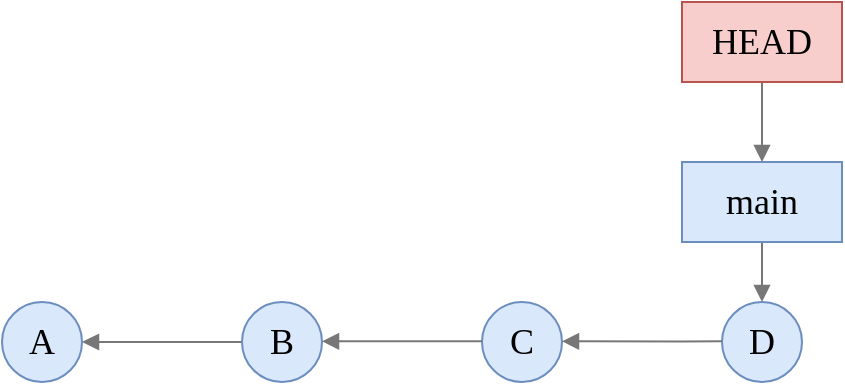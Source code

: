 <mxfile version="28.0.6" pages="8">
  <diagram name="git-tree-example" id="1dVav0qIWEPeHqKjiDFk">
    <mxGraphModel dx="674" dy="399" grid="1" gridSize="10" guides="1" tooltips="1" connect="1" arrows="1" fold="1" page="1" pageScale="1" pageWidth="1169" pageHeight="827" background="none" math="0" shadow="0">
      <root>
        <mxCell id="0" />
        <mxCell id="1" parent="0" />
        <mxCell id="3dryHKgh4KYxYCQUs076-1" value="" style="edgeStyle=orthogonalEdgeStyle;rounded=0;orthogonalLoop=1;jettySize=auto;html=1;fontFamily=Source Han Sans;fontSize=12;fontColor=default;startArrow=block;startFill=1;endArrow=none;endFill=0;strokeColor=light-dark(#777777,#777777);align=center;verticalAlign=middle;labelBackgroundColor=default;fillColor=none;" edge="1" parent="1" source="3dryHKgh4KYxYCQUs076-2" target="3dryHKgh4KYxYCQUs076-5">
          <mxGeometry relative="1" as="geometry" />
        </mxCell>
        <mxCell id="3dryHKgh4KYxYCQUs076-2" value="&lt;font&gt;A&lt;/font&gt;" style="ellipse;whiteSpace=wrap;html=1;fillColor=#dae8fc;strokeColor=#6c8ebf;gradientColor=none;fontFamily=Source Han Sans;horizontal=1;spacing=2;fontSize=18;" vertex="1" parent="1">
          <mxGeometry x="520" y="430" width="40" height="40" as="geometry" />
        </mxCell>
        <mxCell id="3dryHKgh4KYxYCQUs076-3" style="edgeStyle=orthogonalEdgeStyle;rounded=0;orthogonalLoop=1;jettySize=auto;html=1;exitX=0.5;exitY=0;exitDx=0;exitDy=0;entryX=0.5;entryY=1;entryDx=0;entryDy=0;fontFamily=Source Han Sans;fontSize=12;fontColor=default;strokeColor=light-dark(#777777,#777777);align=center;verticalAlign=middle;labelBackgroundColor=default;startArrow=block;startFill=1;endArrow=none;endFill=0;fillColor=none;" edge="1" parent="1" source="3dryHKgh4KYxYCQUs076-7" target="3dryHKgh4KYxYCQUs076-4">
          <mxGeometry relative="1" as="geometry" />
        </mxCell>
        <mxCell id="3dryHKgh4KYxYCQUs076-4" value="main" style="whiteSpace=wrap;html=1;fontFamily=Source Han Sans;fillColor=#dae8fc;strokeColor=#6c8ebf;gradientColor=none;spacing=2;fontSize=18;" vertex="1" parent="1">
          <mxGeometry x="860" y="360" width="80" height="40" as="geometry" />
        </mxCell>
        <mxCell id="3dryHKgh4KYxYCQUs076-5" value="B" style="ellipse;whiteSpace=wrap;html=1;fillColor=#dae8fc;strokeColor=#6c8ebf;gradientColor=none;fontFamily=Source Han Sans;horizontal=1;spacing=2;fontSize=18;" vertex="1" parent="1">
          <mxGeometry x="640" y="430" width="40" height="40" as="geometry" />
        </mxCell>
        <mxCell id="3dryHKgh4KYxYCQUs076-6" value="C" style="ellipse;whiteSpace=wrap;html=1;fillColor=#dae8fc;strokeColor=#6c8ebf;gradientColor=none;fontFamily=Source Han Sans;horizontal=1;spacing=2;fontSize=18;" vertex="1" parent="1">
          <mxGeometry x="760" y="430" width="40" height="40" as="geometry" />
        </mxCell>
        <mxCell id="3dryHKgh4KYxYCQUs076-7" value="D" style="ellipse;whiteSpace=wrap;html=1;fillColor=#dae8fc;strokeColor=#6c8ebf;gradientColor=none;fontFamily=Source Han Sans;horizontal=1;spacing=2;fontSize=18;" vertex="1" parent="1">
          <mxGeometry x="880" y="430" width="40" height="40" as="geometry" />
        </mxCell>
        <mxCell id="3dryHKgh4KYxYCQUs076-8" value="" style="edgeStyle=orthogonalEdgeStyle;rounded=0;orthogonalLoop=1;jettySize=auto;html=1;fontFamily=Source Han Sans;fontSize=12;fontColor=default;startArrow=block;startFill=1;endArrow=none;endFill=0;strokeColor=light-dark(#777777,#777777);align=center;verticalAlign=middle;labelBackgroundColor=default;fillColor=none;" edge="1" parent="1">
          <mxGeometry relative="1" as="geometry">
            <mxPoint x="680" y="449.66" as="sourcePoint" />
            <mxPoint x="760" y="449.66" as="targetPoint" />
          </mxGeometry>
        </mxCell>
        <mxCell id="3dryHKgh4KYxYCQUs076-9" value="" style="edgeStyle=orthogonalEdgeStyle;rounded=0;orthogonalLoop=1;jettySize=auto;html=1;fontFamily=Source Han Sans;fontSize=12;fontColor=default;startArrow=block;startFill=1;endArrow=none;endFill=0;strokeColor=light-dark(#777777,#777777);align=center;verticalAlign=middle;labelBackgroundColor=default;fillColor=none;" edge="1" parent="1">
          <mxGeometry relative="1" as="geometry">
            <mxPoint x="800" y="449.66" as="sourcePoint" />
            <mxPoint x="880" y="449.66" as="targetPoint" />
            <Array as="points">
              <mxPoint x="860" y="449.66" />
              <mxPoint x="860" y="449.66" />
            </Array>
          </mxGeometry>
        </mxCell>
        <mxCell id="3dryHKgh4KYxYCQUs076-10" style="edgeStyle=orthogonalEdgeStyle;rounded=0;orthogonalLoop=1;jettySize=auto;html=1;fontFamily=Source Han Sans;fontSize=12;fontColor=default;strokeColor=light-dark(#777777,#777777);align=center;verticalAlign=middle;labelBackgroundColor=default;startArrow=block;startFill=1;endArrow=none;endFill=0;fillColor=none;exitX=0.5;exitY=0;exitDx=0;exitDy=0;" edge="1" parent="1" source="3dryHKgh4KYxYCQUs076-4" target="3dryHKgh4KYxYCQUs076-11">
          <mxGeometry relative="1" as="geometry" />
        </mxCell>
        <mxCell id="3dryHKgh4KYxYCQUs076-11" value="HEAD" style="rounded=0;whiteSpace=wrap;html=1;align=center;verticalAlign=middle;spacing=2;fontFamily=Source Han Sans;fontSize=18;fillColor=#f8cecc;strokeColor=#b85450;" vertex="1" parent="1">
          <mxGeometry x="860" y="280" width="80" height="40" as="geometry" />
        </mxCell>
      </root>
    </mxGraphModel>
  </diagram>
  <diagram name="git-tree-new-branch" id="qNCQV1yE8bbX4KfwaqgK">
    <mxGraphModel dx="809" dy="479" grid="1" gridSize="10" guides="1" tooltips="1" connect="1" arrows="1" fold="1" page="1" pageScale="1" pageWidth="1169" pageHeight="827" background="none" math="0" shadow="0">
      <root>
        <mxCell id="ZKJb3Ks1QrBoUfyLxAb3-0" />
        <mxCell id="ZKJb3Ks1QrBoUfyLxAb3-1" parent="ZKJb3Ks1QrBoUfyLxAb3-0" />
        <mxCell id="l7o-U9BmdxdqW-MtB8Id-2" value="" style="edgeStyle=orthogonalEdgeStyle;rounded=0;orthogonalLoop=1;jettySize=auto;html=1;fontFamily=Source Han Sans;fontSize=12;fontColor=default;startArrow=block;startFill=1;endArrow=none;endFill=0;fillColor=none;strokeColor=light-dark(#777777,#777777);" edge="1" parent="ZKJb3Ks1QrBoUfyLxAb3-1" source="l7o-U9BmdxdqW-MtB8Id-3" target="l7o-U9BmdxdqW-MtB8Id-6">
          <mxGeometry relative="1" as="geometry" />
        </mxCell>
        <mxCell id="l7o-U9BmdxdqW-MtB8Id-3" value="&lt;font&gt;A&lt;/font&gt;" style="ellipse;whiteSpace=wrap;html=1;fillColor=#dae8fc;strokeColor=#6c8ebf;gradientColor=none;fontFamily=Source Han Sans;horizontal=1;spacing=2;fontSize=18;" vertex="1" parent="ZKJb3Ks1QrBoUfyLxAb3-1">
          <mxGeometry x="390" y="434" width="40" height="40" as="geometry" />
        </mxCell>
        <mxCell id="l7o-U9BmdxdqW-MtB8Id-4" style="edgeStyle=orthogonalEdgeStyle;rounded=0;orthogonalLoop=1;jettySize=auto;html=1;exitX=0.5;exitY=0;exitDx=0;exitDy=0;entryX=0.5;entryY=1;entryDx=0;entryDy=0;fontFamily=Source Han Sans;fontSize=12;fontColor=default;strokeColor=light-dark(#777777,#777777);align=center;verticalAlign=middle;labelBackgroundColor=default;startArrow=block;startFill=1;endArrow=none;endFill=0;fillColor=none;" edge="1" parent="ZKJb3Ks1QrBoUfyLxAb3-1" source="l7o-U9BmdxdqW-MtB8Id-8" target="l7o-U9BmdxdqW-MtB8Id-5">
          <mxGeometry relative="1" as="geometry" />
        </mxCell>
        <mxCell id="l7o-U9BmdxdqW-MtB8Id-5" value="main" style="whiteSpace=wrap;html=1;fontFamily=Source Han Sans;fillColor=#dae8fc;strokeColor=#6c8ebf;gradientColor=none;spacing=2;fontSize=18;" vertex="1" parent="ZKJb3Ks1QrBoUfyLxAb3-1">
          <mxGeometry x="730" y="364" width="80" height="40" as="geometry" />
        </mxCell>
        <mxCell id="l7o-U9BmdxdqW-MtB8Id-6" value="B" style="ellipse;whiteSpace=wrap;html=1;fillColor=#dae8fc;strokeColor=#6c8ebf;gradientColor=none;fontFamily=Source Han Sans;horizontal=1;spacing=2;fontSize=18;" vertex="1" parent="ZKJb3Ks1QrBoUfyLxAb3-1">
          <mxGeometry x="510" y="434" width="40" height="40" as="geometry" />
        </mxCell>
        <mxCell id="l7o-U9BmdxdqW-MtB8Id-7" value="C" style="ellipse;whiteSpace=wrap;html=1;fillColor=#dae8fc;strokeColor=#6c8ebf;gradientColor=none;fontFamily=Source Han Sans;horizontal=1;spacing=2;fontSize=18;" vertex="1" parent="ZKJb3Ks1QrBoUfyLxAb3-1">
          <mxGeometry x="630" y="434" width="40" height="40" as="geometry" />
        </mxCell>
        <mxCell id="l7o-U9BmdxdqW-MtB8Id-8" value="D" style="ellipse;whiteSpace=wrap;html=1;fillColor=#dae8fc;strokeColor=#6c8ebf;gradientColor=none;fontFamily=Source Han Sans;horizontal=1;spacing=2;fontSize=18;" vertex="1" parent="ZKJb3Ks1QrBoUfyLxAb3-1">
          <mxGeometry x="750" y="434" width="40" height="40" as="geometry" />
        </mxCell>
        <mxCell id="l7o-U9BmdxdqW-MtB8Id-9" value="" style="edgeStyle=orthogonalEdgeStyle;rounded=0;orthogonalLoop=1;jettySize=auto;html=1;fontFamily=Source Han Sans;fontSize=12;fontColor=default;startArrow=block;startFill=1;endArrow=none;endFill=0;strokeColor=light-dark(#777777,#777777);align=center;verticalAlign=middle;labelBackgroundColor=default;fillColor=none;" edge="1" parent="ZKJb3Ks1QrBoUfyLxAb3-1">
          <mxGeometry relative="1" as="geometry">
            <mxPoint x="550" y="453.66" as="sourcePoint" />
            <mxPoint x="630" y="453.66" as="targetPoint" />
          </mxGeometry>
        </mxCell>
        <mxCell id="l7o-U9BmdxdqW-MtB8Id-10" value="" style="edgeStyle=orthogonalEdgeStyle;rounded=0;orthogonalLoop=1;jettySize=auto;html=1;fontFamily=Source Han Sans;fontSize=12;fontColor=default;startArrow=block;startFill=1;endArrow=none;endFill=0;strokeColor=light-dark(#777777,#777777);align=center;verticalAlign=middle;labelBackgroundColor=default;fillColor=none;" edge="1" parent="ZKJb3Ks1QrBoUfyLxAb3-1">
          <mxGeometry relative="1" as="geometry">
            <mxPoint x="670" y="453.66" as="sourcePoint" />
            <mxPoint x="750" y="453.66" as="targetPoint" />
            <Array as="points">
              <mxPoint x="730" y="453.66" />
              <mxPoint x="730" y="453.66" />
            </Array>
          </mxGeometry>
        </mxCell>
        <mxCell id="l7o-U9BmdxdqW-MtB8Id-11" style="edgeStyle=orthogonalEdgeStyle;rounded=0;orthogonalLoop=1;jettySize=auto;html=1;fontFamily=Source Han Sans;fontSize=12;fontColor=default;strokeColor=light-dark(#777777,#777777);align=center;verticalAlign=middle;labelBackgroundColor=default;startArrow=block;startFill=1;endArrow=none;endFill=0;fillColor=none;entryX=0.5;entryY=1;entryDx=0;entryDy=0;exitX=0.5;exitY=0;exitDx=0;exitDy=0;" edge="1" parent="ZKJb3Ks1QrBoUfyLxAb3-1" source="l7o-U9BmdxdqW-MtB8Id-5" target="l7o-U9BmdxdqW-MtB8Id-12">
          <mxGeometry relative="1" as="geometry">
            <mxPoint x="790" y="350" as="sourcePoint" />
            <mxPoint x="760" y="340" as="targetPoint" />
            <Array as="points" />
          </mxGeometry>
        </mxCell>
        <mxCell id="l7o-U9BmdxdqW-MtB8Id-12" value="HEAD" style="rounded=0;whiteSpace=wrap;html=1;align=center;verticalAlign=middle;spacing=2;fontFamily=Source Han Sans;fontSize=18;fillColor=#f8cecc;strokeColor=#b85450;" vertex="1" parent="ZKJb3Ks1QrBoUfyLxAb3-1">
          <mxGeometry x="730" y="284" width="80" height="40" as="geometry" />
        </mxCell>
        <mxCell id="6zn16mgQZb2hE2SnyJ0N-0" style="edgeStyle=orthogonalEdgeStyle;rounded=0;orthogonalLoop=1;jettySize=auto;html=1;fontFamily=Source Han Sans;fontSize=12;fontColor=default;strokeColor=light-dark(#777777,#777777);align=center;verticalAlign=middle;labelBackgroundColor=default;startArrow=block;startFill=1;endArrow=none;endFill=0;fillColor=none;exitX=0.5;exitY=1;exitDx=0;exitDy=0;" edge="1" parent="ZKJb3Ks1QrBoUfyLxAb3-1" source="l7o-U9BmdxdqW-MtB8Id-8" target="6zn16mgQZb2hE2SnyJ0N-1">
          <mxGeometry relative="1" as="geometry">
            <mxPoint x="770" y="474" as="sourcePoint" />
          </mxGeometry>
        </mxCell>
        <mxCell id="6zn16mgQZb2hE2SnyJ0N-1" value="dev" style="whiteSpace=wrap;html=1;fontFamily=Source Han Sans;fillColor=#dae8fc;strokeColor=#6c8ebf;gradientColor=none;spacing=2;fontSize=18;rounded=0;" vertex="1" parent="ZKJb3Ks1QrBoUfyLxAb3-1">
          <mxGeometry x="730" y="504" width="80" height="40" as="geometry" />
        </mxCell>
      </root>
    </mxGraphModel>
  </diagram>
  <diagram name="git-tree-new-branch-2" id="qNefksQB4roNk4mQb5hZ">
    <mxGraphModel dx="1011" dy="598" grid="1" gridSize="10" guides="1" tooltips="1" connect="1" arrows="1" fold="1" page="1" pageScale="1" pageWidth="1169" pageHeight="827" background="none" math="0" shadow="0">
      <root>
        <mxCell id="zkgcwBCNn9rdixiOf7sj-0" />
        <mxCell id="zkgcwBCNn9rdixiOf7sj-1" parent="zkgcwBCNn9rdixiOf7sj-0" />
        <mxCell id="zkgcwBCNn9rdixiOf7sj-2" value="" style="edgeStyle=orthogonalEdgeStyle;rounded=0;orthogonalLoop=1;jettySize=auto;html=1;fontFamily=Source Han Sans;fontSize=12;fontColor=default;startArrow=block;startFill=1;endArrow=none;endFill=0;fillColor=none;strokeColor=light-dark(#777777,#777777);" edge="1" parent="zkgcwBCNn9rdixiOf7sj-1" source="zkgcwBCNn9rdixiOf7sj-3" target="zkgcwBCNn9rdixiOf7sj-6">
          <mxGeometry relative="1" as="geometry" />
        </mxCell>
        <mxCell id="zkgcwBCNn9rdixiOf7sj-3" value="&lt;font&gt;A&lt;/font&gt;" style="ellipse;whiteSpace=wrap;html=1;fillColor=#dae8fc;strokeColor=#6c8ebf;gradientColor=none;fontFamily=Source Han Sans;horizontal=1;spacing=2;fontSize=18;" vertex="1" parent="zkgcwBCNn9rdixiOf7sj-1">
          <mxGeometry x="400" y="433" width="40" height="40" as="geometry" />
        </mxCell>
        <mxCell id="zkgcwBCNn9rdixiOf7sj-4" style="edgeStyle=orthogonalEdgeStyle;rounded=0;orthogonalLoop=1;jettySize=auto;html=1;exitX=0.5;exitY=0;exitDx=0;exitDy=0;entryX=0.5;entryY=1;entryDx=0;entryDy=0;fontFamily=Source Han Sans;fontSize=12;fontColor=default;strokeColor=light-dark(#777777,#777777);align=center;verticalAlign=middle;labelBackgroundColor=default;startArrow=block;startFill=1;endArrow=none;endFill=0;fillColor=none;" edge="1" parent="zkgcwBCNn9rdixiOf7sj-1" target="zkgcwBCNn9rdixiOf7sj-5">
          <mxGeometry relative="1" as="geometry">
            <mxPoint x="900" y="433" as="sourcePoint" />
          </mxGeometry>
        </mxCell>
        <mxCell id="zkgcwBCNn9rdixiOf7sj-5" value="main" style="whiteSpace=wrap;html=1;fontFamily=Source Han Sans;fillColor=#dae8fc;strokeColor=#6c8ebf;gradientColor=none;spacing=2;fontSize=18;" vertex="1" parent="zkgcwBCNn9rdixiOf7sj-1">
          <mxGeometry x="860" y="363" width="80" height="40" as="geometry" />
        </mxCell>
        <mxCell id="zkgcwBCNn9rdixiOf7sj-6" value="B" style="ellipse;whiteSpace=wrap;html=1;fillColor=#dae8fc;strokeColor=#6c8ebf;gradientColor=none;fontFamily=Source Han Sans;horizontal=1;spacing=2;fontSize=18;" vertex="1" parent="zkgcwBCNn9rdixiOf7sj-1">
          <mxGeometry x="520" y="433" width="40" height="40" as="geometry" />
        </mxCell>
        <mxCell id="zkgcwBCNn9rdixiOf7sj-7" value="C" style="ellipse;whiteSpace=wrap;html=1;fillColor=#dae8fc;strokeColor=#6c8ebf;gradientColor=none;fontFamily=Source Han Sans;horizontal=1;spacing=2;fontSize=18;" vertex="1" parent="zkgcwBCNn9rdixiOf7sj-1">
          <mxGeometry x="640" y="433" width="40" height="40" as="geometry" />
        </mxCell>
        <mxCell id="zkgcwBCNn9rdixiOf7sj-8" value="D" style="ellipse;whiteSpace=wrap;html=1;fillColor=#dae8fc;strokeColor=#6c8ebf;gradientColor=none;fontFamily=Source Han Sans;horizontal=1;spacing=2;fontSize=18;" vertex="1" parent="zkgcwBCNn9rdixiOf7sj-1">
          <mxGeometry x="760" y="433" width="40" height="40" as="geometry" />
        </mxCell>
        <mxCell id="zkgcwBCNn9rdixiOf7sj-9" value="" style="edgeStyle=orthogonalEdgeStyle;rounded=0;orthogonalLoop=1;jettySize=auto;html=1;fontFamily=Source Han Sans;fontSize=12;fontColor=default;startArrow=block;startFill=1;endArrow=none;endFill=0;strokeColor=light-dark(#777777,#777777);align=center;verticalAlign=middle;labelBackgroundColor=default;fillColor=none;" edge="1" parent="zkgcwBCNn9rdixiOf7sj-1">
          <mxGeometry relative="1" as="geometry">
            <mxPoint x="560" y="452.66" as="sourcePoint" />
            <mxPoint x="640" y="452.66" as="targetPoint" />
          </mxGeometry>
        </mxCell>
        <mxCell id="zkgcwBCNn9rdixiOf7sj-10" value="" style="edgeStyle=orthogonalEdgeStyle;rounded=0;orthogonalLoop=1;jettySize=auto;html=1;fontFamily=Source Han Sans;fontSize=12;fontColor=default;startArrow=block;startFill=1;endArrow=none;endFill=0;strokeColor=light-dark(#777777,#777777);align=center;verticalAlign=middle;labelBackgroundColor=default;fillColor=none;" edge="1" parent="zkgcwBCNn9rdixiOf7sj-1">
          <mxGeometry relative="1" as="geometry">
            <mxPoint x="680" y="452.66" as="sourcePoint" />
            <mxPoint x="760" y="452.66" as="targetPoint" />
            <Array as="points">
              <mxPoint x="740" y="452.66" />
              <mxPoint x="740" y="452.66" />
            </Array>
          </mxGeometry>
        </mxCell>
        <mxCell id="zkgcwBCNn9rdixiOf7sj-11" style="edgeStyle=orthogonalEdgeStyle;rounded=0;orthogonalLoop=1;jettySize=auto;html=1;fontFamily=Source Han Sans;fontSize=12;fontColor=default;strokeColor=light-dark(#777777,#777777);align=center;verticalAlign=middle;labelBackgroundColor=default;startArrow=block;startFill=1;endArrow=none;endFill=0;fillColor=none;entryX=0.5;entryY=1;entryDx=0;entryDy=0;exitX=0.5;exitY=0;exitDx=0;exitDy=0;" edge="1" parent="zkgcwBCNn9rdixiOf7sj-1" source="zkgcwBCNn9rdixiOf7sj-5" target="zkgcwBCNn9rdixiOf7sj-12">
          <mxGeometry relative="1" as="geometry">
            <mxPoint x="920" y="349" as="sourcePoint" />
            <mxPoint x="890" y="339" as="targetPoint" />
            <Array as="points" />
          </mxGeometry>
        </mxCell>
        <mxCell id="zkgcwBCNn9rdixiOf7sj-12" value="HEAD" style="rounded=0;whiteSpace=wrap;html=1;align=center;verticalAlign=middle;spacing=2;fontFamily=Source Han Sans;fontSize=18;fillColor=#f8cecc;strokeColor=#b85450;" vertex="1" parent="zkgcwBCNn9rdixiOf7sj-1">
          <mxGeometry x="860" y="283" width="80" height="40" as="geometry" />
        </mxCell>
        <mxCell id="zkgcwBCNn9rdixiOf7sj-13" style="edgeStyle=orthogonalEdgeStyle;rounded=0;orthogonalLoop=1;jettySize=auto;html=1;fontFamily=Source Han Sans;fontSize=12;fontColor=default;strokeColor=light-dark(#777777,#777777);align=center;verticalAlign=middle;labelBackgroundColor=default;startArrow=block;startFill=1;endArrow=none;endFill=0;fillColor=none;exitX=0.5;exitY=1;exitDx=0;exitDy=0;" edge="1" parent="zkgcwBCNn9rdixiOf7sj-1" source="zkgcwBCNn9rdixiOf7sj-8" target="zkgcwBCNn9rdixiOf7sj-14">
          <mxGeometry relative="1" as="geometry">
            <mxPoint x="780" y="473" as="sourcePoint" />
          </mxGeometry>
        </mxCell>
        <mxCell id="zkgcwBCNn9rdixiOf7sj-14" value="dev" style="whiteSpace=wrap;html=1;fontFamily=Source Han Sans;fillColor=#dae8fc;strokeColor=#6c8ebf;gradientColor=none;spacing=2;fontSize=18;rounded=0;" vertex="1" parent="zkgcwBCNn9rdixiOf7sj-1">
          <mxGeometry x="740" y="503" width="80" height="40" as="geometry" />
        </mxCell>
        <mxCell id="Ad1Tr0mT8lpnOp4WajDR-1" style="edgeStyle=orthogonalEdgeStyle;rounded=0;orthogonalLoop=1;jettySize=auto;html=1;strokeColor=light-dark(#777777,#777777);align=center;verticalAlign=middle;fontFamily=Source Han Sans;fontSize=12;fontColor=default;labelBackgroundColor=default;startArrow=block;startFill=1;endArrow=none;endFill=0;fillColor=none;exitX=1;exitY=0.5;exitDx=0;exitDy=0;" edge="1" parent="zkgcwBCNn9rdixiOf7sj-1" source="zkgcwBCNn9rdixiOf7sj-8" target="Ad1Tr0mT8lpnOp4WajDR-0">
          <mxGeometry relative="1" as="geometry" />
        </mxCell>
        <mxCell id="Ad1Tr0mT8lpnOp4WajDR-0" value="E" style="ellipse;whiteSpace=wrap;html=1;fillColor=#dae8fc;strokeColor=#6c8ebf;gradientColor=none;fontFamily=Source Han Sans;horizontal=1;spacing=2;fontSize=18;" vertex="1" parent="zkgcwBCNn9rdixiOf7sj-1">
          <mxGeometry x="880" y="433" width="40" height="40" as="geometry" />
        </mxCell>
      </root>
    </mxGraphModel>
  </diagram>
  <diagram name="git-tree-new-branch-3" id="x0ArepJdtddSQU9si8uE">
    <mxGraphModel dx="1011" dy="598" grid="1" gridSize="10" guides="1" tooltips="1" connect="1" arrows="1" fold="1" page="1" pageScale="1" pageWidth="1169" pageHeight="827" background="none" math="0" shadow="0">
      <root>
        <mxCell id="MAazCIpk6YVfrktGDvx6-0" />
        <mxCell id="MAazCIpk6YVfrktGDvx6-1" parent="MAazCIpk6YVfrktGDvx6-0" />
        <mxCell id="MAazCIpk6YVfrktGDvx6-2" value="" style="edgeStyle=orthogonalEdgeStyle;rounded=0;orthogonalLoop=1;jettySize=auto;html=1;fontFamily=Source Han Sans;fontSize=12;fontColor=default;startArrow=block;startFill=1;endArrow=none;endFill=0;fillColor=none;strokeColor=light-dark(#777777,#777777);" edge="1" parent="MAazCIpk6YVfrktGDvx6-1" source="MAazCIpk6YVfrktGDvx6-3" target="MAazCIpk6YVfrktGDvx6-6">
          <mxGeometry relative="1" as="geometry" />
        </mxCell>
        <mxCell id="MAazCIpk6YVfrktGDvx6-3" value="&lt;font&gt;A&lt;/font&gt;" style="ellipse;whiteSpace=wrap;html=1;fillColor=#dae8fc;strokeColor=#6c8ebf;gradientColor=none;fontFamily=Source Han Sans;horizontal=1;spacing=2;fontSize=18;" vertex="1" parent="MAazCIpk6YVfrktGDvx6-1">
          <mxGeometry x="400" y="433" width="40" height="40" as="geometry" />
        </mxCell>
        <mxCell id="MAazCIpk6YVfrktGDvx6-4" style="edgeStyle=orthogonalEdgeStyle;rounded=0;orthogonalLoop=1;jettySize=auto;html=1;exitX=0.5;exitY=0;exitDx=0;exitDy=0;entryX=0.5;entryY=1;entryDx=0;entryDy=0;fontFamily=Source Han Sans;fontSize=12;fontColor=default;strokeColor=light-dark(#777777,#777777);align=center;verticalAlign=middle;labelBackgroundColor=default;startArrow=block;startFill=1;endArrow=none;endFill=0;fillColor=none;" edge="1" parent="MAazCIpk6YVfrktGDvx6-1" target="MAazCIpk6YVfrktGDvx6-5">
          <mxGeometry relative="1" as="geometry">
            <mxPoint x="900" y="433" as="sourcePoint" />
          </mxGeometry>
        </mxCell>
        <mxCell id="MAazCIpk6YVfrktGDvx6-5" value="main" style="whiteSpace=wrap;html=1;fontFamily=Source Han Sans;fillColor=#dae8fc;strokeColor=#6c8ebf;gradientColor=none;spacing=2;fontSize=18;" vertex="1" parent="MAazCIpk6YVfrktGDvx6-1">
          <mxGeometry x="860" y="363" width="80" height="40" as="geometry" />
        </mxCell>
        <mxCell id="MAazCIpk6YVfrktGDvx6-6" value="B" style="ellipse;whiteSpace=wrap;html=1;fillColor=#dae8fc;strokeColor=#6c8ebf;gradientColor=none;fontFamily=Source Han Sans;horizontal=1;spacing=2;fontSize=18;" vertex="1" parent="MAazCIpk6YVfrktGDvx6-1">
          <mxGeometry x="520" y="433" width="40" height="40" as="geometry" />
        </mxCell>
        <mxCell id="MAazCIpk6YVfrktGDvx6-7" value="C" style="ellipse;whiteSpace=wrap;html=1;fillColor=#dae8fc;strokeColor=#6c8ebf;gradientColor=none;fontFamily=Source Han Sans;horizontal=1;spacing=2;fontSize=18;" vertex="1" parent="MAazCIpk6YVfrktGDvx6-1">
          <mxGeometry x="640" y="433" width="40" height="40" as="geometry" />
        </mxCell>
        <mxCell id="MAazCIpk6YVfrktGDvx6-8" value="D" style="ellipse;whiteSpace=wrap;html=1;fillColor=#dae8fc;strokeColor=#6c8ebf;gradientColor=none;fontFamily=Source Han Sans;horizontal=1;spacing=2;fontSize=18;" vertex="1" parent="MAazCIpk6YVfrktGDvx6-1">
          <mxGeometry x="760" y="433" width="40" height="40" as="geometry" />
        </mxCell>
        <mxCell id="MAazCIpk6YVfrktGDvx6-9" value="" style="edgeStyle=orthogonalEdgeStyle;rounded=0;orthogonalLoop=1;jettySize=auto;html=1;fontFamily=Source Han Sans;fontSize=12;fontColor=default;startArrow=block;startFill=1;endArrow=none;endFill=0;strokeColor=light-dark(#777777,#777777);align=center;verticalAlign=middle;labelBackgroundColor=default;fillColor=none;" edge="1" parent="MAazCIpk6YVfrktGDvx6-1">
          <mxGeometry relative="1" as="geometry">
            <mxPoint x="560" y="452.66" as="sourcePoint" />
            <mxPoint x="640" y="452.66" as="targetPoint" />
          </mxGeometry>
        </mxCell>
        <mxCell id="MAazCIpk6YVfrktGDvx6-10" value="" style="edgeStyle=orthogonalEdgeStyle;rounded=0;orthogonalLoop=1;jettySize=auto;html=1;fontFamily=Source Han Sans;fontSize=12;fontColor=default;startArrow=block;startFill=1;endArrow=none;endFill=0;strokeColor=light-dark(#777777,#777777);align=center;verticalAlign=middle;labelBackgroundColor=default;fillColor=none;" edge="1" parent="MAazCIpk6YVfrktGDvx6-1">
          <mxGeometry relative="1" as="geometry">
            <mxPoint x="680" y="452.66" as="sourcePoint" />
            <mxPoint x="760" y="452.66" as="targetPoint" />
            <Array as="points">
              <mxPoint x="740" y="452.66" />
              <mxPoint x="740" y="452.66" />
            </Array>
          </mxGeometry>
        </mxCell>
        <mxCell id="MAazCIpk6YVfrktGDvx6-11" style="edgeStyle=orthogonalEdgeStyle;rounded=0;orthogonalLoop=1;jettySize=auto;html=1;fontFamily=Source Han Sans;fontSize=12;fontColor=default;strokeColor=light-dark(#777777,#777777);align=center;verticalAlign=middle;labelBackgroundColor=default;startArrow=block;startFill=1;endArrow=none;endFill=0;fillColor=none;entryX=0.5;entryY=0;entryDx=0;entryDy=0;exitX=0.5;exitY=1;exitDx=0;exitDy=0;" edge="1" parent="MAazCIpk6YVfrktGDvx6-1" source="MAazCIpk6YVfrktGDvx6-14" target="MAazCIpk6YVfrktGDvx6-12">
          <mxGeometry relative="1" as="geometry">
            <mxPoint x="840" y="630" as="sourcePoint" />
            <mxPoint x="840" y="707" as="targetPoint" />
            <Array as="points" />
          </mxGeometry>
        </mxCell>
        <mxCell id="MAazCIpk6YVfrktGDvx6-12" value="HEAD" style="rounded=0;whiteSpace=wrap;html=1;align=center;verticalAlign=middle;spacing=2;fontFamily=Source Han Sans;fontSize=18;fillColor=#f8cecc;strokeColor=#b85450;" vertex="1" parent="MAazCIpk6YVfrktGDvx6-1">
          <mxGeometry x="740" y="580" width="80" height="40" as="geometry" />
        </mxCell>
        <mxCell id="MAazCIpk6YVfrktGDvx6-13" style="edgeStyle=orthogonalEdgeStyle;rounded=0;orthogonalLoop=1;jettySize=auto;html=1;fontFamily=Source Han Sans;fontSize=12;fontColor=default;strokeColor=light-dark(#777777,#777777);align=center;verticalAlign=middle;labelBackgroundColor=default;startArrow=block;startFill=1;endArrow=none;endFill=0;fillColor=none;exitX=0.5;exitY=1;exitDx=0;exitDy=0;" edge="1" parent="MAazCIpk6YVfrktGDvx6-1" source="MAazCIpk6YVfrktGDvx6-8" target="MAazCIpk6YVfrktGDvx6-14">
          <mxGeometry relative="1" as="geometry">
            <mxPoint x="780" y="473" as="sourcePoint" />
          </mxGeometry>
        </mxCell>
        <mxCell id="MAazCIpk6YVfrktGDvx6-14" value="dev" style="whiteSpace=wrap;html=1;fontFamily=Source Han Sans;fillColor=#dae8fc;strokeColor=#6c8ebf;gradientColor=none;spacing=2;fontSize=18;rounded=0;" vertex="1" parent="MAazCIpk6YVfrktGDvx6-1">
          <mxGeometry x="740" y="503" width="80" height="40" as="geometry" />
        </mxCell>
        <mxCell id="MAazCIpk6YVfrktGDvx6-15" style="edgeStyle=orthogonalEdgeStyle;rounded=0;orthogonalLoop=1;jettySize=auto;html=1;strokeColor=light-dark(#777777,#777777);align=center;verticalAlign=middle;fontFamily=Source Han Sans;fontSize=12;fontColor=default;labelBackgroundColor=default;startArrow=block;startFill=1;endArrow=none;endFill=0;fillColor=none;exitX=1;exitY=0.5;exitDx=0;exitDy=0;" edge="1" parent="MAazCIpk6YVfrktGDvx6-1" source="MAazCIpk6YVfrktGDvx6-8" target="MAazCIpk6YVfrktGDvx6-16">
          <mxGeometry relative="1" as="geometry" />
        </mxCell>
        <mxCell id="MAazCIpk6YVfrktGDvx6-16" value="E" style="ellipse;whiteSpace=wrap;html=1;fillColor=#dae8fc;strokeColor=#6c8ebf;gradientColor=none;fontFamily=Source Han Sans;horizontal=1;spacing=2;fontSize=18;" vertex="1" parent="MAazCIpk6YVfrktGDvx6-1">
          <mxGeometry x="880" y="433" width="40" height="40" as="geometry" />
        </mxCell>
      </root>
    </mxGraphModel>
  </diagram>
  <diagram name="git-tree-new-branch-4" id="rZ-_EtyzXNRD-BgTb02c">
    <mxGraphModel dx="693" dy="410" grid="1" gridSize="10" guides="1" tooltips="1" connect="1" arrows="1" fold="1" page="1" pageScale="1" pageWidth="1169" pageHeight="827" background="none" math="0" shadow="0">
      <root>
        <mxCell id="PnOMqcBVLKBBu5U9K8Ro-0" />
        <mxCell id="PnOMqcBVLKBBu5U9K8Ro-1" parent="PnOMqcBVLKBBu5U9K8Ro-0" />
        <mxCell id="PnOMqcBVLKBBu5U9K8Ro-2" value="" style="edgeStyle=orthogonalEdgeStyle;rounded=0;orthogonalLoop=1;jettySize=auto;html=1;fontFamily=Source Han Sans;fontSize=12;fontColor=default;startArrow=block;startFill=1;endArrow=none;endFill=0;fillColor=none;strokeColor=light-dark(#777777,#777777);" edge="1" parent="PnOMqcBVLKBBu5U9K8Ro-1" source="PnOMqcBVLKBBu5U9K8Ro-3" target="PnOMqcBVLKBBu5U9K8Ro-6">
          <mxGeometry relative="1" as="geometry" />
        </mxCell>
        <mxCell id="PnOMqcBVLKBBu5U9K8Ro-3" value="&lt;font&gt;A&lt;/font&gt;" style="ellipse;whiteSpace=wrap;html=1;fillColor=#dae8fc;strokeColor=#6c8ebf;gradientColor=none;fontFamily=Source Han Sans;horizontal=1;spacing=2;fontSize=18;" vertex="1" parent="PnOMqcBVLKBBu5U9K8Ro-1">
          <mxGeometry x="400" y="433" width="40" height="40" as="geometry" />
        </mxCell>
        <mxCell id="PnOMqcBVLKBBu5U9K8Ro-4" style="edgeStyle=orthogonalEdgeStyle;rounded=0;orthogonalLoop=1;jettySize=auto;html=1;exitX=0.5;exitY=0;exitDx=0;exitDy=0;entryX=0.5;entryY=1;entryDx=0;entryDy=0;fontFamily=Source Han Sans;fontSize=12;fontColor=default;strokeColor=light-dark(#777777,#777777);align=center;verticalAlign=middle;labelBackgroundColor=default;startArrow=block;startFill=1;endArrow=none;endFill=0;fillColor=none;" edge="1" parent="PnOMqcBVLKBBu5U9K8Ro-1" target="PnOMqcBVLKBBu5U9K8Ro-5">
          <mxGeometry relative="1" as="geometry">
            <mxPoint x="900" y="433" as="sourcePoint" />
          </mxGeometry>
        </mxCell>
        <mxCell id="PnOMqcBVLKBBu5U9K8Ro-5" value="main" style="whiteSpace=wrap;html=1;fontFamily=Source Han Sans;fillColor=#dae8fc;strokeColor=#6c8ebf;gradientColor=none;spacing=2;fontSize=18;" vertex="1" parent="PnOMqcBVLKBBu5U9K8Ro-1">
          <mxGeometry x="860" y="363" width="80" height="40" as="geometry" />
        </mxCell>
        <mxCell id="PnOMqcBVLKBBu5U9K8Ro-6" value="B" style="ellipse;whiteSpace=wrap;html=1;fillColor=#dae8fc;strokeColor=#6c8ebf;gradientColor=none;fontFamily=Source Han Sans;horizontal=1;spacing=2;fontSize=18;" vertex="1" parent="PnOMqcBVLKBBu5U9K8Ro-1">
          <mxGeometry x="520" y="433" width="40" height="40" as="geometry" />
        </mxCell>
        <mxCell id="PnOMqcBVLKBBu5U9K8Ro-7" value="C" style="ellipse;whiteSpace=wrap;html=1;fillColor=#dae8fc;strokeColor=#6c8ebf;gradientColor=none;fontFamily=Source Han Sans;horizontal=1;spacing=2;fontSize=18;" vertex="1" parent="PnOMqcBVLKBBu5U9K8Ro-1">
          <mxGeometry x="640" y="433" width="40" height="40" as="geometry" />
        </mxCell>
        <mxCell id="PnOMqcBVLKBBu5U9K8Ro-8" value="D" style="ellipse;whiteSpace=wrap;html=1;fillColor=#dae8fc;strokeColor=#6c8ebf;gradientColor=none;fontFamily=Source Han Sans;horizontal=1;spacing=2;fontSize=18;" vertex="1" parent="PnOMqcBVLKBBu5U9K8Ro-1">
          <mxGeometry x="760" y="433" width="40" height="40" as="geometry" />
        </mxCell>
        <mxCell id="PnOMqcBVLKBBu5U9K8Ro-9" value="" style="edgeStyle=orthogonalEdgeStyle;rounded=0;orthogonalLoop=1;jettySize=auto;html=1;fontFamily=Source Han Sans;fontSize=12;fontColor=default;startArrow=block;startFill=1;endArrow=none;endFill=0;strokeColor=light-dark(#777777,#777777);align=center;verticalAlign=middle;labelBackgroundColor=default;fillColor=none;" edge="1" parent="PnOMqcBVLKBBu5U9K8Ro-1">
          <mxGeometry relative="1" as="geometry">
            <mxPoint x="560" y="452.66" as="sourcePoint" />
            <mxPoint x="640" y="452.66" as="targetPoint" />
          </mxGeometry>
        </mxCell>
        <mxCell id="PnOMqcBVLKBBu5U9K8Ro-10" value="" style="edgeStyle=orthogonalEdgeStyle;rounded=0;orthogonalLoop=1;jettySize=auto;html=1;fontFamily=Source Han Sans;fontSize=12;fontColor=default;startArrow=block;startFill=1;endArrow=none;endFill=0;strokeColor=light-dark(#777777,#777777);align=center;verticalAlign=middle;labelBackgroundColor=default;fillColor=none;" edge="1" parent="PnOMqcBVLKBBu5U9K8Ro-1">
          <mxGeometry relative="1" as="geometry">
            <mxPoint x="680" y="452.66" as="sourcePoint" />
            <mxPoint x="760" y="452.66" as="targetPoint" />
            <Array as="points">
              <mxPoint x="740" y="452.66" />
              <mxPoint x="740" y="452.66" />
            </Array>
          </mxGeometry>
        </mxCell>
        <mxCell id="PnOMqcBVLKBBu5U9K8Ro-11" style="edgeStyle=orthogonalEdgeStyle;rounded=0;orthogonalLoop=1;jettySize=auto;html=1;fontFamily=Source Han Sans;fontSize=12;fontColor=default;strokeColor=light-dark(#777777,#777777);align=center;verticalAlign=middle;labelBackgroundColor=default;startArrow=block;startFill=1;endArrow=none;endFill=0;fillColor=none;entryX=0.5;entryY=0;entryDx=0;entryDy=0;exitX=0.5;exitY=1;exitDx=0;exitDy=0;" edge="1" parent="PnOMqcBVLKBBu5U9K8Ro-1" target="PnOMqcBVLKBBu5U9K8Ro-12">
          <mxGeometry relative="1" as="geometry">
            <mxPoint x="900" y="620" as="sourcePoint" />
            <mxPoint x="960" y="784" as="targetPoint" />
            <Array as="points" />
          </mxGeometry>
        </mxCell>
        <mxCell id="PnOMqcBVLKBBu5U9K8Ro-12" value="HEAD" style="rounded=0;whiteSpace=wrap;html=1;align=center;verticalAlign=middle;spacing=2;fontFamily=Source Han Sans;fontSize=18;fillColor=#f8cecc;strokeColor=#b85450;" vertex="1" parent="PnOMqcBVLKBBu5U9K8Ro-1">
          <mxGeometry x="860" y="657" width="80" height="40" as="geometry" />
        </mxCell>
        <mxCell id="PnOMqcBVLKBBu5U9K8Ro-15" style="edgeStyle=orthogonalEdgeStyle;rounded=0;orthogonalLoop=1;jettySize=auto;html=1;strokeColor=light-dark(#777777,#777777);align=center;verticalAlign=middle;fontFamily=Source Han Sans;fontSize=12;fontColor=default;labelBackgroundColor=default;startArrow=block;startFill=1;endArrow=none;endFill=0;fillColor=none;exitX=1;exitY=0.5;exitDx=0;exitDy=0;" edge="1" parent="PnOMqcBVLKBBu5U9K8Ro-1" source="PnOMqcBVLKBBu5U9K8Ro-8" target="PnOMqcBVLKBBu5U9K8Ro-16">
          <mxGeometry relative="1" as="geometry" />
        </mxCell>
        <mxCell id="PnOMqcBVLKBBu5U9K8Ro-16" value="E" style="ellipse;whiteSpace=wrap;html=1;fillColor=#dae8fc;strokeColor=#6c8ebf;gradientColor=none;fontFamily=Source Han Sans;horizontal=1;spacing=2;fontSize=18;" vertex="1" parent="PnOMqcBVLKBBu5U9K8Ro-1">
          <mxGeometry x="880" y="433" width="40" height="40" as="geometry" />
        </mxCell>
        <mxCell id="-ZeP5er0sBaghNifE2CQ-1" style="edgeStyle=orthogonalEdgeStyle;rounded=0;orthogonalLoop=1;jettySize=auto;html=1;fontFamily=Source Han Sans;fontSize=12;fontColor=default;strokeColor=light-dark(#777777,#777777);align=center;verticalAlign=middle;labelBackgroundColor=default;startArrow=block;startFill=1;endArrow=none;endFill=0;fillColor=none;exitX=0.5;exitY=1;exitDx=0;exitDy=0;" edge="1" parent="PnOMqcBVLKBBu5U9K8Ro-1" source="-ZeP5er0sBaghNifE2CQ-4" target="-ZeP5er0sBaghNifE2CQ-2">
          <mxGeometry relative="1" as="geometry" />
        </mxCell>
        <mxCell id="-ZeP5er0sBaghNifE2CQ-2" value="dev" style="whiteSpace=wrap;html=1;fontFamily=Source Han Sans;fillColor=#dae8fc;strokeColor=#6c8ebf;gradientColor=none;spacing=2;fontSize=18;" vertex="1" parent="PnOMqcBVLKBBu5U9K8Ro-1">
          <mxGeometry x="860" y="580" width="80" height="40" as="geometry" />
        </mxCell>
        <mxCell id="-ZeP5er0sBaghNifE2CQ-3" style="rounded=0;orthogonalLoop=1;jettySize=auto;html=1;entryX=0;entryY=0.5;entryDx=0;entryDy=0;fontFamily=Source Han Sans;fontSize=12;fontColor=default;exitX=1;exitY=0.5;exitDx=0;exitDy=0;edgeStyle=orthogonalEdgeStyle;curved=1;strokeColor=light-dark(#777777,#777777);align=center;verticalAlign=middle;labelBackgroundColor=default;startArrow=block;startFill=1;endArrow=none;endFill=0;fillColor=none;" edge="1" parent="PnOMqcBVLKBBu5U9K8Ro-1" target="-ZeP5er0sBaghNifE2CQ-4" source="PnOMqcBVLKBBu5U9K8Ro-8">
          <mxGeometry relative="1" as="geometry">
            <mxPoint x="800" y="450" as="sourcePoint" />
          </mxGeometry>
        </mxCell>
        <mxCell id="-ZeP5er0sBaghNifE2CQ-4" value="F" style="ellipse;whiteSpace=wrap;html=1;fillColor=#dae8fc;strokeColor=#6c8ebf;gradientColor=none;fontFamily=Source Han Sans;horizontal=1;spacing=2;fontSize=18;" vertex="1" parent="PnOMqcBVLKBBu5U9K8Ro-1">
          <mxGeometry x="880" y="510" width="40" height="40" as="geometry" />
        </mxCell>
      </root>
    </mxGraphModel>
  </diagram>
  <diagram id="WY1HJXo0yPyFjF_4J3iR" name="git-rebase">
    <mxGraphModel dx="564" dy="334" grid="1" gridSize="10" guides="1" tooltips="1" connect="1" arrows="1" fold="1" page="1" pageScale="1" pageWidth="1169" pageHeight="827" math="0" shadow="0">
      <root>
        <mxCell id="0" />
        <mxCell id="1" parent="0" />
        <mxCell id="0Bkx-xaKt6zWZoGS6ykm-1" style="edgeStyle=orthogonalEdgeStyle;rounded=0;orthogonalLoop=1;jettySize=auto;html=1;exitX=0.5;exitY=1;exitDx=0;exitDy=0;entryX=0.5;entryY=1;entryDx=0;entryDy=0;fontFamily=Source Han Sans;fontSize=12;fontColor=default;strokeColor=light-dark(#777777,#777777);align=center;verticalAlign=middle;labelBackgroundColor=default;startArrow=block;startFill=1;endArrow=none;endFill=0;fillColor=none;" edge="1" parent="1" target="0Bkx-xaKt6zWZoGS6ykm-2">
          <mxGeometry relative="1" as="geometry">
            <Array as="points">
              <mxPoint x="860" y="370" />
              <mxPoint x="860" y="370" />
            </Array>
            <mxPoint x="860" y="370" as="sourcePoint" />
          </mxGeometry>
        </mxCell>
        <mxCell id="0Bkx-xaKt6zWZoGS6ykm-2" value="main" style="whiteSpace=wrap;html=1;fontFamily=Source Han Sans;fillColor=#dae8fc;strokeColor=#6c8ebf;gradientColor=none;spacing=2;fontSize=18;" vertex="1" parent="1">
          <mxGeometry x="820" y="300" width="80" height="40" as="geometry" />
        </mxCell>
        <mxCell id="0Bkx-xaKt6zWZoGS6ykm-3" value="C" style="ellipse;whiteSpace=wrap;html=1;fillColor=#dae8fc;strokeColor=#6c8ebf;gradientColor=none;fontFamily=Source Han Sans;horizontal=1;spacing=2;fontSize=18;" vertex="1" parent="1">
          <mxGeometry x="480" y="370" width="40" height="40" as="geometry" />
        </mxCell>
        <mxCell id="0Bkx-xaKt6zWZoGS6ykm-4" value="" style="edgeStyle=orthogonalEdgeStyle;rounded=0;orthogonalLoop=1;jettySize=auto;html=1;fontFamily=Source Han Sans;fontSize=12;fontColor=default;exitX=1;exitY=0.5;exitDx=0;exitDy=0;entryX=0;entryY=0.5;entryDx=0;entryDy=0;strokeColor=light-dark(#777777,#777777);align=center;verticalAlign=middle;labelBackgroundColor=default;startArrow=block;startFill=1;endArrow=none;endFill=0;fillColor=none;" edge="1" parent="1" source="0Bkx-xaKt6zWZoGS6ykm-5" target="0Bkx-xaKt6zWZoGS6ykm-9">
          <mxGeometry relative="1" as="geometry">
            <mxPoint x="660" y="420" as="sourcePoint" />
          </mxGeometry>
        </mxCell>
        <mxCell id="0Bkx-xaKt6zWZoGS6ykm-5" value="D" style="ellipse;whiteSpace=wrap;html=1;fillColor=#dae8fc;strokeColor=#6c8ebf;gradientColor=none;fontFamily=Source Han Sans;horizontal=1;spacing=2;fontSize=18;" vertex="1" parent="1">
          <mxGeometry x="600" y="370" width="40" height="40" as="geometry" />
        </mxCell>
        <mxCell id="0Bkx-xaKt6zWZoGS6ykm-6" value="" style="edgeStyle=orthogonalEdgeStyle;rounded=0;orthogonalLoop=1;jettySize=auto;html=1;fontFamily=Source Han Sans;fontSize=12;fontColor=default;startArrow=block;startFill=1;endArrow=none;endFill=0;strokeColor=light-dark(#777777,#777777);align=center;verticalAlign=middle;labelBackgroundColor=default;fillColor=none;" edge="1" parent="1">
          <mxGeometry relative="1" as="geometry">
            <mxPoint x="520" y="389.66" as="sourcePoint" />
            <mxPoint x="600" y="389.66" as="targetPoint" />
            <Array as="points">
              <mxPoint x="580" y="389.66" />
              <mxPoint x="580" y="389.66" />
            </Array>
          </mxGeometry>
        </mxCell>
        <mxCell id="0Bkx-xaKt6zWZoGS6ykm-7" style="edgeStyle=orthogonalEdgeStyle;rounded=0;orthogonalLoop=1;jettySize=auto;html=1;fontFamily=Source Han Sans;fontSize=12;fontColor=default;strokeColor=light-dark(#777777,#777777);align=center;verticalAlign=middle;labelBackgroundColor=default;startArrow=block;startFill=1;endArrow=none;endFill=0;fillColor=none;exitX=0.5;exitY=1;exitDx=0;exitDy=0;" edge="1" parent="1" source="0Bkx-xaKt6zWZoGS6ykm-10" target="0Bkx-xaKt6zWZoGS6ykm-8">
          <mxGeometry relative="1" as="geometry" />
        </mxCell>
        <mxCell id="0Bkx-xaKt6zWZoGS6ykm-8" value="dev" style="whiteSpace=wrap;html=1;fontFamily=Source Han Sans;fillColor=#dae8fc;strokeColor=#6c8ebf;gradientColor=none;spacing=2;fontSize=18;" vertex="1" parent="1">
          <mxGeometry x="820" y="440" width="80" height="40" as="geometry" />
        </mxCell>
        <mxCell id="0Bkx-xaKt6zWZoGS6ykm-9" value="E" style="ellipse;whiteSpace=wrap;html=1;fillColor=#dae8fc;strokeColor=#6c8ebf;gradientColor=none;fontFamily=Source Han Sans;horizontal=1;spacing=2;fontSize=18;" vertex="1" parent="1">
          <mxGeometry x="720" y="370" width="40" height="40" as="geometry" />
        </mxCell>
        <mxCell id="0Bkx-xaKt6zWZoGS6ykm-10" value="F" style="ellipse;whiteSpace=wrap;html=1;fillColor=#dae8fc;strokeColor=#6c8ebf;gradientColor=none;fontFamily=Source Han Sans;horizontal=1;spacing=2;fontSize=18;" vertex="1" parent="1">
          <mxGeometry x="840" y="370" width="40" height="40" as="geometry" />
        </mxCell>
        <mxCell id="0Bkx-xaKt6zWZoGS6ykm-11" style="edgeStyle=orthogonalEdgeStyle;rounded=0;orthogonalLoop=1;jettySize=auto;html=1;entryX=1;entryY=0.5;entryDx=0;entryDy=0;fontFamily=Source Han Sans;fontSize=12;fontColor=default;strokeColor=light-dark(#777777,#777777);align=center;verticalAlign=middle;labelBackgroundColor=default;startArrow=block;startFill=1;endArrow=none;endFill=0;fillColor=none;exitX=1;exitY=0.5;exitDx=0;exitDy=0;" edge="1" parent="1" source="0Bkx-xaKt6zWZoGS6ykm-9">
          <mxGeometry relative="1" as="geometry">
            <Array as="points">
              <mxPoint x="760" y="390" />
              <mxPoint x="760" y="390" />
            </Array>
            <mxPoint x="840" y="390" as="targetPoint" />
          </mxGeometry>
        </mxCell>
      </root>
    </mxGraphModel>
  </diagram>
  <diagram id="5ucJCEQEZ9sHhwO5TMMf" name="git-merge">
    <mxGraphModel dx="564" dy="334" grid="1" gridSize="10" guides="1" tooltips="1" connect="1" arrows="1" fold="1" page="1" pageScale="1" pageWidth="1169" pageHeight="827" math="0" shadow="0">
      <root>
        <mxCell id="0" />
        <mxCell id="1" parent="0" />
        <mxCell id="6O4LbSO4e-owzsF-s5tj-1" style="edgeStyle=orthogonalEdgeStyle;rounded=0;orthogonalLoop=1;jettySize=auto;html=1;exitX=0.5;exitY=0;exitDx=0;exitDy=0;entryX=0.5;entryY=1;entryDx=0;entryDy=0;fontFamily=Source Han Sans;fontSize=12;fontColor=default;strokeColor=light-dark(#777777,#777777);align=center;verticalAlign=middle;labelBackgroundColor=default;startArrow=block;startFill=1;endArrow=none;endFill=0;fillColor=none;" edge="1" parent="1" source="6O4LbSO4e-owzsF-s5tj-14" target="6O4LbSO4e-owzsF-s5tj-2">
          <mxGeometry relative="1" as="geometry">
            <Array as="points">
              <mxPoint x="850" y="350" />
              <mxPoint x="850" y="350" />
            </Array>
          </mxGeometry>
        </mxCell>
        <mxCell id="6O4LbSO4e-owzsF-s5tj-2" value="main" style="whiteSpace=wrap;html=1;fontFamily=Source Han Sans;fillColor=#dae8fc;strokeColor=#6c8ebf;gradientColor=none;spacing=2;fontSize=18;" vertex="1" parent="1">
          <mxGeometry x="810" y="280" width="80" height="40" as="geometry" />
        </mxCell>
        <mxCell id="6O4LbSO4e-owzsF-s5tj-3" value="C" style="ellipse;whiteSpace=wrap;html=1;fillColor=#dae8fc;strokeColor=#6c8ebf;gradientColor=none;fontFamily=Source Han Sans;horizontal=1;spacing=2;fontSize=18;" vertex="1" parent="1">
          <mxGeometry x="470" y="350" width="40" height="40" as="geometry" />
        </mxCell>
        <mxCell id="6O4LbSO4e-owzsF-s5tj-4" value="" style="edgeStyle=orthogonalEdgeStyle;rounded=0;orthogonalLoop=1;jettySize=auto;html=1;fontFamily=Source Han Sans;fontSize=12;fontColor=default;exitX=1;exitY=0.5;exitDx=0;exitDy=0;entryX=0;entryY=0.5;entryDx=0;entryDy=0;strokeColor=light-dark(#777777,#777777);align=center;verticalAlign=middle;labelBackgroundColor=default;startArrow=block;startFill=1;endArrow=none;endFill=0;fillColor=none;" edge="1" parent="1" source="6O4LbSO4e-owzsF-s5tj-5" target="6O4LbSO4e-owzsF-s5tj-9">
          <mxGeometry relative="1" as="geometry">
            <mxPoint x="650" y="400" as="sourcePoint" />
          </mxGeometry>
        </mxCell>
        <mxCell id="6O4LbSO4e-owzsF-s5tj-5" value="D" style="ellipse;whiteSpace=wrap;html=1;fillColor=#dae8fc;strokeColor=#6c8ebf;gradientColor=none;fontFamily=Source Han Sans;horizontal=1;spacing=2;fontSize=18;" vertex="1" parent="1">
          <mxGeometry x="590" y="350" width="40" height="40" as="geometry" />
        </mxCell>
        <mxCell id="6O4LbSO4e-owzsF-s5tj-6" value="" style="edgeStyle=orthogonalEdgeStyle;rounded=0;orthogonalLoop=1;jettySize=auto;html=1;fontFamily=Source Han Sans;fontSize=12;fontColor=default;startArrow=block;startFill=1;endArrow=none;endFill=0;strokeColor=light-dark(#777777,#777777);align=center;verticalAlign=middle;labelBackgroundColor=default;fillColor=none;" edge="1" parent="1">
          <mxGeometry relative="1" as="geometry">
            <mxPoint x="510" y="369.66" as="sourcePoint" />
            <mxPoint x="590" y="369.66" as="targetPoint" />
            <Array as="points">
              <mxPoint x="570" y="369.66" />
              <mxPoint x="570" y="369.66" />
            </Array>
          </mxGeometry>
        </mxCell>
        <mxCell id="6O4LbSO4e-owzsF-s5tj-7" style="edgeStyle=orthogonalEdgeStyle;rounded=0;orthogonalLoop=1;jettySize=auto;html=1;fontFamily=Source Han Sans;fontSize=12;fontColor=default;strokeColor=light-dark(#777777,#777777);align=center;verticalAlign=middle;labelBackgroundColor=default;startArrow=block;startFill=1;endArrow=none;endFill=0;fillColor=none;exitX=0.5;exitY=1;exitDx=0;exitDy=0;" edge="1" parent="1" source="6O4LbSO4e-owzsF-s5tj-11" target="6O4LbSO4e-owzsF-s5tj-8">
          <mxGeometry relative="1" as="geometry" />
        </mxCell>
        <mxCell id="6O4LbSO4e-owzsF-s5tj-8" value="dev" style="whiteSpace=wrap;html=1;fontFamily=Source Han Sans;fillColor=#dae8fc;strokeColor=#6c8ebf;gradientColor=none;spacing=2;fontSize=18;" vertex="1" parent="1">
          <mxGeometry x="690" y="500" width="80" height="40" as="geometry" />
        </mxCell>
        <mxCell id="6O4LbSO4e-owzsF-s5tj-9" value="E" style="ellipse;whiteSpace=wrap;html=1;fillColor=#dae8fc;strokeColor=#6c8ebf;gradientColor=none;fontFamily=Source Han Sans;horizontal=1;spacing=2;fontSize=18;" vertex="1" parent="1">
          <mxGeometry x="710" y="350" width="40" height="40" as="geometry" />
        </mxCell>
        <mxCell id="6O4LbSO4e-owzsF-s5tj-10" style="rounded=0;orthogonalLoop=1;jettySize=auto;html=1;entryX=0;entryY=0.5;entryDx=0;entryDy=0;fontFamily=Source Han Sans;fontSize=12;fontColor=default;exitX=1;exitY=0.5;exitDx=0;exitDy=0;edgeStyle=orthogonalEdgeStyle;curved=1;strokeColor=light-dark(#777777,#777777);align=center;verticalAlign=middle;labelBackgroundColor=default;startArrow=block;startFill=1;endArrow=none;endFill=0;fillColor=none;" edge="1" parent="1" source="6O4LbSO4e-owzsF-s5tj-5" target="6O4LbSO4e-owzsF-s5tj-11">
          <mxGeometry relative="1" as="geometry">
            <Array as="points">
              <mxPoint x="670" y="370" />
              <mxPoint x="670" y="450" />
            </Array>
          </mxGeometry>
        </mxCell>
        <mxCell id="6O4LbSO4e-owzsF-s5tj-11" value="F" style="ellipse;whiteSpace=wrap;html=1;fillColor=#dae8fc;strokeColor=#6c8ebf;gradientColor=none;fontFamily=Source Han Sans;horizontal=1;spacing=2;fontSize=18;" vertex="1" parent="1">
          <mxGeometry x="710" y="430" width="40" height="40" as="geometry" />
        </mxCell>
        <mxCell id="6O4LbSO4e-owzsF-s5tj-12" style="edgeStyle=orthogonalEdgeStyle;rounded=0;orthogonalLoop=1;jettySize=auto;html=1;fontFamily=Source Han Sans;fontSize=12;fontColor=default;strokeColor=light-dark(#777777,#777777);align=center;verticalAlign=middle;labelBackgroundColor=default;startArrow=block;startFill=1;endArrow=none;endFill=0;fillColor=none;exitX=1;exitY=0.5;exitDx=0;exitDy=0;" edge="1" parent="1" source="6O4LbSO4e-owzsF-s5tj-9" target="6O4LbSO4e-owzsF-s5tj-14">
          <mxGeometry relative="1" as="geometry" />
        </mxCell>
        <mxCell id="6O4LbSO4e-owzsF-s5tj-13" style="edgeStyle=orthogonalEdgeStyle;rounded=0;orthogonalLoop=1;jettySize=auto;html=1;fontFamily=Source Han Sans;fontSize=12;fontColor=default;curved=1;strokeColor=light-dark(#777777,#777777);align=center;verticalAlign=middle;labelBackgroundColor=default;startArrow=block;startFill=1;endArrow=none;endFill=0;fillColor=none;exitX=1;exitY=0.5;exitDx=0;exitDy=0;" edge="1" parent="1" source="6O4LbSO4e-owzsF-s5tj-11" target="6O4LbSO4e-owzsF-s5tj-14">
          <mxGeometry relative="1" as="geometry">
            <Array as="points">
              <mxPoint x="800" y="450" />
              <mxPoint x="800" y="370" />
            </Array>
          </mxGeometry>
        </mxCell>
        <mxCell id="6O4LbSO4e-owzsF-s5tj-14" value="G" style="ellipse;whiteSpace=wrap;html=1;fillColor=#dae8fc;strokeColor=#6c8ebf;gradientColor=none;fontFamily=Source Han Sans;horizontal=1;spacing=2;fontSize=18;" vertex="1" parent="1">
          <mxGeometry x="830" y="350" width="40" height="40" as="geometry" />
        </mxCell>
      </root>
    </mxGraphModel>
  </diagram>
  <diagram id="nWuTT-3Qg1zcJq6epxnS" name="git-squash">
    <mxGraphModel dx="494" dy="364" grid="1" gridSize="10" guides="1" tooltips="1" connect="1" arrows="1" fold="1" page="1" pageScale="1" pageWidth="1169" pageHeight="827" math="0" shadow="0">
      <root>
        <mxCell id="0" />
        <mxCell id="1" parent="0" />
        <mxCell id="-yan9MLi_B_poHvXfc1--1" style="edgeStyle=orthogonalEdgeStyle;rounded=0;orthogonalLoop=1;jettySize=auto;html=1;exitX=0.5;exitY=1;exitDx=0;exitDy=0;entryX=0.5;entryY=1;entryDx=0;entryDy=0;fontFamily=Source Han Sans;fontSize=12;fontColor=default;strokeColor=light-dark(#777777,#777777);align=center;verticalAlign=middle;labelBackgroundColor=default;startArrow=block;startFill=1;endArrow=none;endFill=0;fillColor=none;" edge="1" parent="1" target="-yan9MLi_B_poHvXfc1--2">
          <mxGeometry relative="1" as="geometry">
            <Array as="points">
              <mxPoint x="640" y="360" />
              <mxPoint x="640" y="360" />
            </Array>
            <mxPoint x="640" y="360" as="sourcePoint" />
          </mxGeometry>
        </mxCell>
        <mxCell id="-yan9MLi_B_poHvXfc1--2" value="main" style="whiteSpace=wrap;html=1;fontFamily=Source Han Sans;fillColor=#dae8fc;strokeColor=#6c8ebf;gradientColor=none;spacing=2;fontSize=18;" vertex="1" parent="1">
          <mxGeometry x="600" y="290" width="80" height="40" as="geometry" />
        </mxCell>
        <mxCell id="-yan9MLi_B_poHvXfc1--3" value="C" style="ellipse;whiteSpace=wrap;html=1;fillColor=#dae8fc;strokeColor=#6c8ebf;gradientColor=none;fontFamily=Source Han Sans;horizontal=1;spacing=2;fontSize=18;" vertex="1" parent="1">
          <mxGeometry x="240" y="360" width="40" height="40" as="geometry" />
        </mxCell>
        <mxCell id="-yan9MLi_B_poHvXfc1--4" value="" style="edgeStyle=orthogonalEdgeStyle;rounded=0;orthogonalLoop=1;jettySize=auto;html=1;fontFamily=Source Han Sans;fontSize=12;fontColor=default;exitX=1;exitY=0.5;exitDx=0;exitDy=0;entryX=0;entryY=0.5;entryDx=0;entryDy=0;strokeColor=light-dark(#777777,#777777);align=center;verticalAlign=middle;labelBackgroundColor=default;startArrow=block;startFill=1;endArrow=none;endFill=0;fillColor=none;" edge="1" parent="1" source="-yan9MLi_B_poHvXfc1--5" target="-yan9MLi_B_poHvXfc1--9">
          <mxGeometry relative="1" as="geometry">
            <mxPoint x="420" y="410" as="sourcePoint" />
          </mxGeometry>
        </mxCell>
        <mxCell id="-yan9MLi_B_poHvXfc1--5" value="D" style="ellipse;whiteSpace=wrap;html=1;fillColor=#dae8fc;strokeColor=#6c8ebf;gradientColor=none;fontFamily=Source Han Sans;horizontal=1;spacing=2;fontSize=18;" vertex="1" parent="1">
          <mxGeometry x="360" y="360" width="40" height="40" as="geometry" />
        </mxCell>
        <mxCell id="-yan9MLi_B_poHvXfc1--6" value="" style="edgeStyle=orthogonalEdgeStyle;rounded=0;orthogonalLoop=1;jettySize=auto;html=1;fontFamily=Source Han Sans;fontSize=12;fontColor=default;startArrow=block;startFill=1;endArrow=none;endFill=0;strokeColor=light-dark(#777777,#777777);align=center;verticalAlign=middle;labelBackgroundColor=default;fillColor=none;" edge="1" parent="1">
          <mxGeometry relative="1" as="geometry">
            <mxPoint x="280" y="379.66" as="sourcePoint" />
            <mxPoint x="360" y="379.66" as="targetPoint" />
            <Array as="points">
              <mxPoint x="340" y="379.66" />
              <mxPoint x="340" y="379.66" />
            </Array>
          </mxGeometry>
        </mxCell>
        <mxCell id="-yan9MLi_B_poHvXfc1--7" style="edgeStyle=orthogonalEdgeStyle;rounded=0;orthogonalLoop=1;jettySize=auto;html=1;fontFamily=Source Han Sans;fontSize=12;fontColor=default;strokeColor=light-dark(#777777,#777777);align=center;verticalAlign=middle;labelBackgroundColor=default;startArrow=block;startFill=1;endArrow=none;endFill=0;fillColor=none;exitX=0.5;exitY=1;exitDx=0;exitDy=0;" edge="1" parent="1" source="-yan9MLi_B_poHvXfc1--15" target="-yan9MLi_B_poHvXfc1--8">
          <mxGeometry relative="1" as="geometry" />
        </mxCell>
        <mxCell id="-yan9MLi_B_poHvXfc1--8" value="dev" style="whiteSpace=wrap;html=1;fontFamily=Source Han Sans;fillColor=#dae8fc;strokeColor=#6c8ebf;gradientColor=none;spacing=2;fontSize=18;" vertex="1" parent="1">
          <mxGeometry x="540" y="510" width="80" height="40" as="geometry" />
        </mxCell>
        <mxCell id="-yan9MLi_B_poHvXfc1--9" value="E" style="ellipse;whiteSpace=wrap;html=1;fillColor=#dae8fc;strokeColor=#6c8ebf;gradientColor=none;fontFamily=Source Han Sans;horizontal=1;spacing=2;fontSize=18;" vertex="1" parent="1">
          <mxGeometry x="480" y="360" width="40" height="40" as="geometry" />
        </mxCell>
        <mxCell id="-yan9MLi_B_poHvXfc1--10" style="rounded=0;orthogonalLoop=1;jettySize=auto;html=1;entryX=0;entryY=0.5;entryDx=0;entryDy=0;fontFamily=Source Han Sans;fontSize=12;fontColor=default;exitX=1;exitY=0.5;exitDx=0;exitDy=0;edgeStyle=orthogonalEdgeStyle;curved=1;strokeColor=light-dark(#777777,#777777);align=center;verticalAlign=middle;labelBackgroundColor=default;startArrow=block;startFill=1;endArrow=none;endFill=0;fillColor=none;" edge="1" parent="1" source="-yan9MLi_B_poHvXfc1--5" target="-yan9MLi_B_poHvXfc1--11">
          <mxGeometry relative="1" as="geometry" />
        </mxCell>
        <mxCell id="-yan9MLi_B_poHvXfc1--11" value="F" style="ellipse;whiteSpace=wrap;html=1;fillColor=#dae8fc;strokeColor=#6c8ebf;gradientColor=none;fontFamily=Source Han Sans;horizontal=1;spacing=2;fontSize=18;" vertex="1" parent="1">
          <mxGeometry x="480" y="440" width="40" height="40" as="geometry" />
        </mxCell>
        <mxCell id="-yan9MLi_B_poHvXfc1--12" style="edgeStyle=orthogonalEdgeStyle;rounded=0;orthogonalLoop=1;jettySize=auto;html=1;fontFamily=Source Han Sans;fontSize=12;fontColor=default;strokeColor=light-dark(#777777,#777777);align=center;verticalAlign=middle;labelBackgroundColor=default;startArrow=block;startFill=1;endArrow=none;endFill=0;fillColor=none;exitX=1;exitY=0.5;exitDx=0;exitDy=0;" edge="1" parent="1" source="-yan9MLi_B_poHvXfc1--9" target="-yan9MLi_B_poHvXfc1--13">
          <mxGeometry relative="1" as="geometry" />
        </mxCell>
        <mxCell id="-yan9MLi_B_poHvXfc1--13" value="H" style="ellipse;whiteSpace=wrap;html=1;fillColor=#dae8fc;strokeColor=#6c8ebf;gradientColor=none;fontFamily=Source Han Sans;horizontal=1;spacing=2;fontSize=18;" vertex="1" parent="1">
          <mxGeometry x="620" y="360" width="40" height="40" as="geometry" />
        </mxCell>
        <mxCell id="-yan9MLi_B_poHvXfc1--14" style="edgeStyle=orthogonalEdgeStyle;rounded=0;orthogonalLoop=1;jettySize=auto;html=1;fontFamily=Source Han Sans;fontSize=12;fontColor=default;strokeColor=light-dark(#777777,#777777);align=center;verticalAlign=middle;labelBackgroundColor=default;startArrow=block;startFill=1;endArrow=none;endFill=0;fillColor=none;exitX=1;exitY=0.5;exitDx=0;exitDy=0;" edge="1" parent="1" source="-yan9MLi_B_poHvXfc1--11" target="-yan9MLi_B_poHvXfc1--15">
          <mxGeometry relative="1" as="geometry" />
        </mxCell>
        <mxCell id="-yan9MLi_B_poHvXfc1--15" value="G" style="ellipse;whiteSpace=wrap;html=1;fillColor=#dae8fc;strokeColor=#6c8ebf;gradientColor=none;fontFamily=Source Han Sans;horizontal=1;spacing=2;fontSize=18;" vertex="1" parent="1">
          <mxGeometry x="560" y="440" width="40" height="40" as="geometry" />
        </mxCell>
      </root>
    </mxGraphModel>
  </diagram>
</mxfile>
